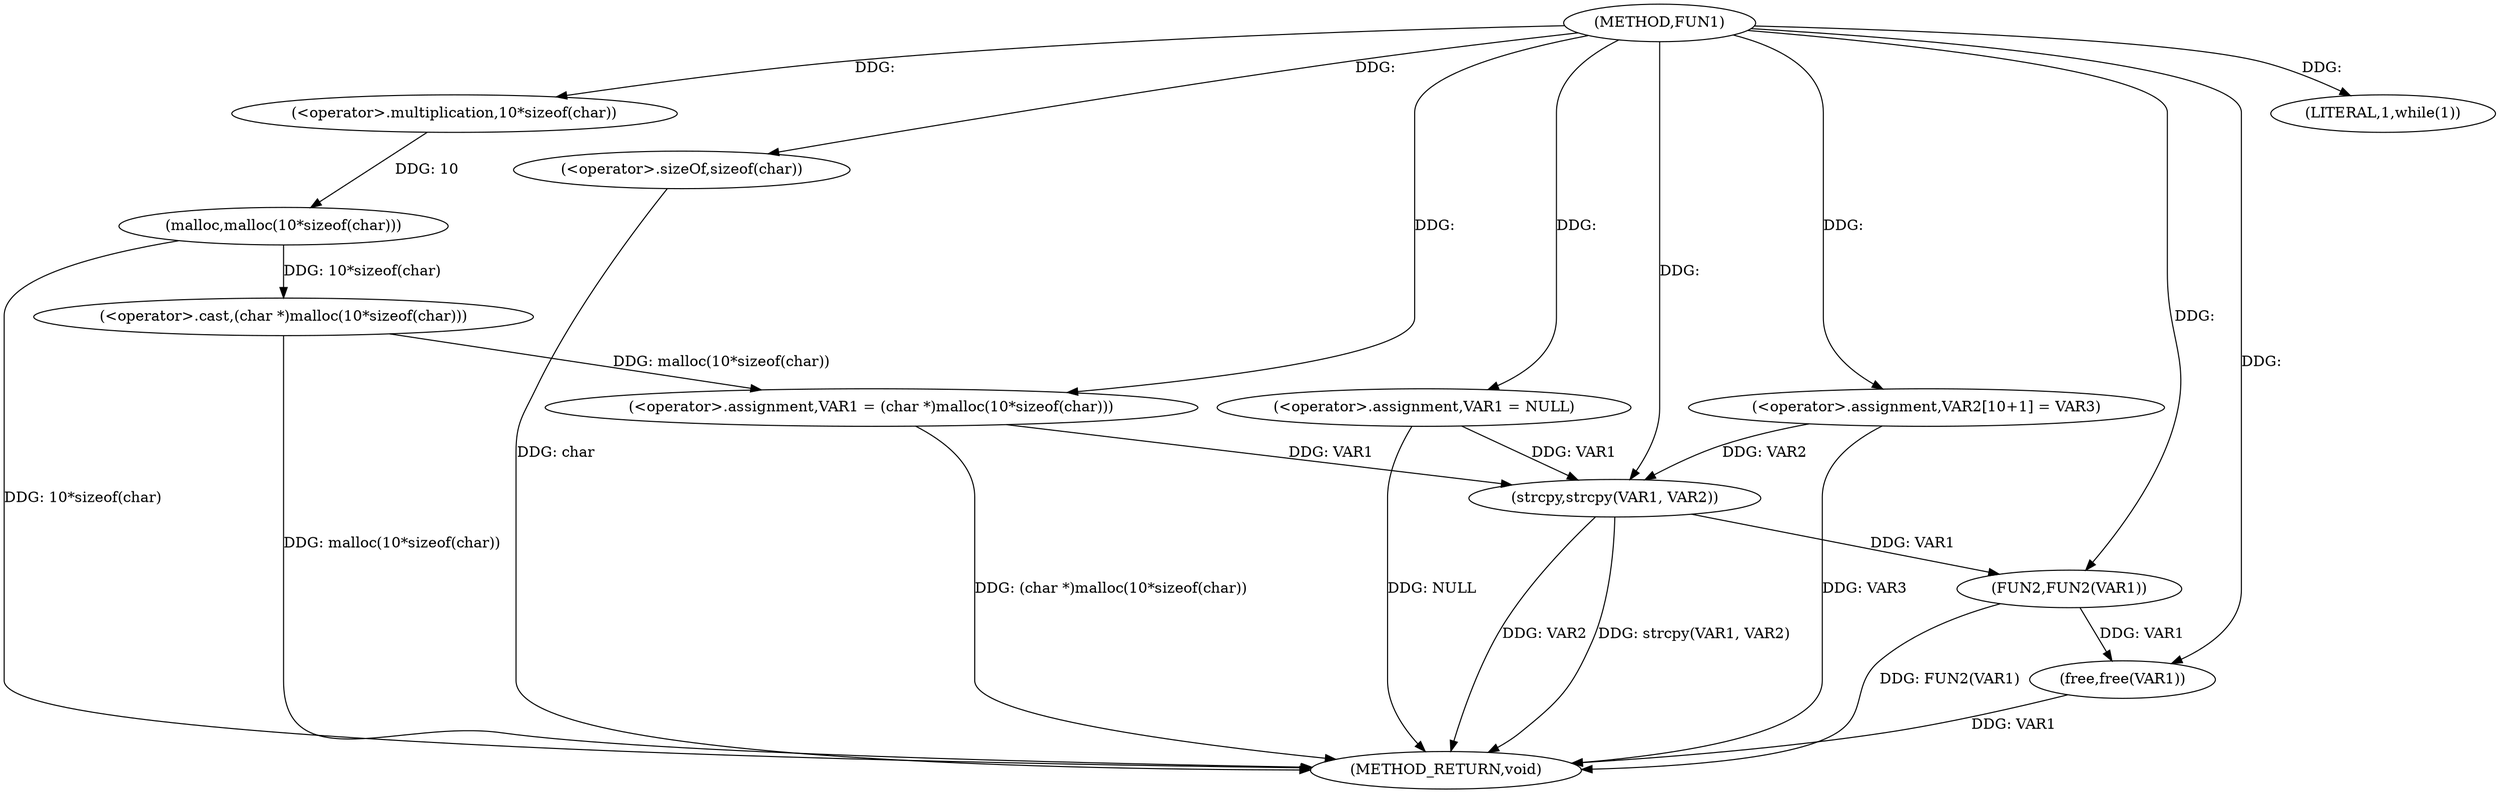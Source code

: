digraph FUN1 {  
"1000100" [label = "(METHOD,FUN1)" ]
"1000131" [label = "(METHOD_RETURN,void)" ]
"1000103" [label = "(<operator>.assignment,VAR1 = NULL)" ]
"1000107" [label = "(LITERAL,1,while(1))" ]
"1000109" [label = "(<operator>.assignment,VAR1 = (char *)malloc(10*sizeof(char)))" ]
"1000111" [label = "(<operator>.cast,(char *)malloc(10*sizeof(char)))" ]
"1000113" [label = "(malloc,malloc(10*sizeof(char)))" ]
"1000114" [label = "(<operator>.multiplication,10*sizeof(char))" ]
"1000116" [label = "(<operator>.sizeOf,sizeof(char))" ]
"1000121" [label = "(<operator>.assignment,VAR2[10+1] = VAR3)" ]
"1000124" [label = "(strcpy,strcpy(VAR1, VAR2))" ]
"1000127" [label = "(FUN2,FUN2(VAR1))" ]
"1000129" [label = "(free,free(VAR1))" ]
  "1000116" -> "1000131"  [ label = "DDG: char"] 
  "1000103" -> "1000131"  [ label = "DDG: NULL"] 
  "1000113" -> "1000131"  [ label = "DDG: 10*sizeof(char)"] 
  "1000121" -> "1000131"  [ label = "DDG: VAR3"] 
  "1000127" -> "1000131"  [ label = "DDG: FUN2(VAR1)"] 
  "1000111" -> "1000131"  [ label = "DDG: malloc(10*sizeof(char))"] 
  "1000124" -> "1000131"  [ label = "DDG: strcpy(VAR1, VAR2)"] 
  "1000129" -> "1000131"  [ label = "DDG: VAR1"] 
  "1000124" -> "1000131"  [ label = "DDG: VAR2"] 
  "1000109" -> "1000131"  [ label = "DDG: (char *)malloc(10*sizeof(char))"] 
  "1000100" -> "1000103"  [ label = "DDG: "] 
  "1000100" -> "1000107"  [ label = "DDG: "] 
  "1000111" -> "1000109"  [ label = "DDG: malloc(10*sizeof(char))"] 
  "1000100" -> "1000109"  [ label = "DDG: "] 
  "1000113" -> "1000111"  [ label = "DDG: 10*sizeof(char)"] 
  "1000114" -> "1000113"  [ label = "DDG: 10"] 
  "1000100" -> "1000114"  [ label = "DDG: "] 
  "1000100" -> "1000116"  [ label = "DDG: "] 
  "1000100" -> "1000121"  [ label = "DDG: "] 
  "1000103" -> "1000124"  [ label = "DDG: VAR1"] 
  "1000109" -> "1000124"  [ label = "DDG: VAR1"] 
  "1000100" -> "1000124"  [ label = "DDG: "] 
  "1000121" -> "1000124"  [ label = "DDG: VAR2"] 
  "1000124" -> "1000127"  [ label = "DDG: VAR1"] 
  "1000100" -> "1000127"  [ label = "DDG: "] 
  "1000127" -> "1000129"  [ label = "DDG: VAR1"] 
  "1000100" -> "1000129"  [ label = "DDG: "] 
}
